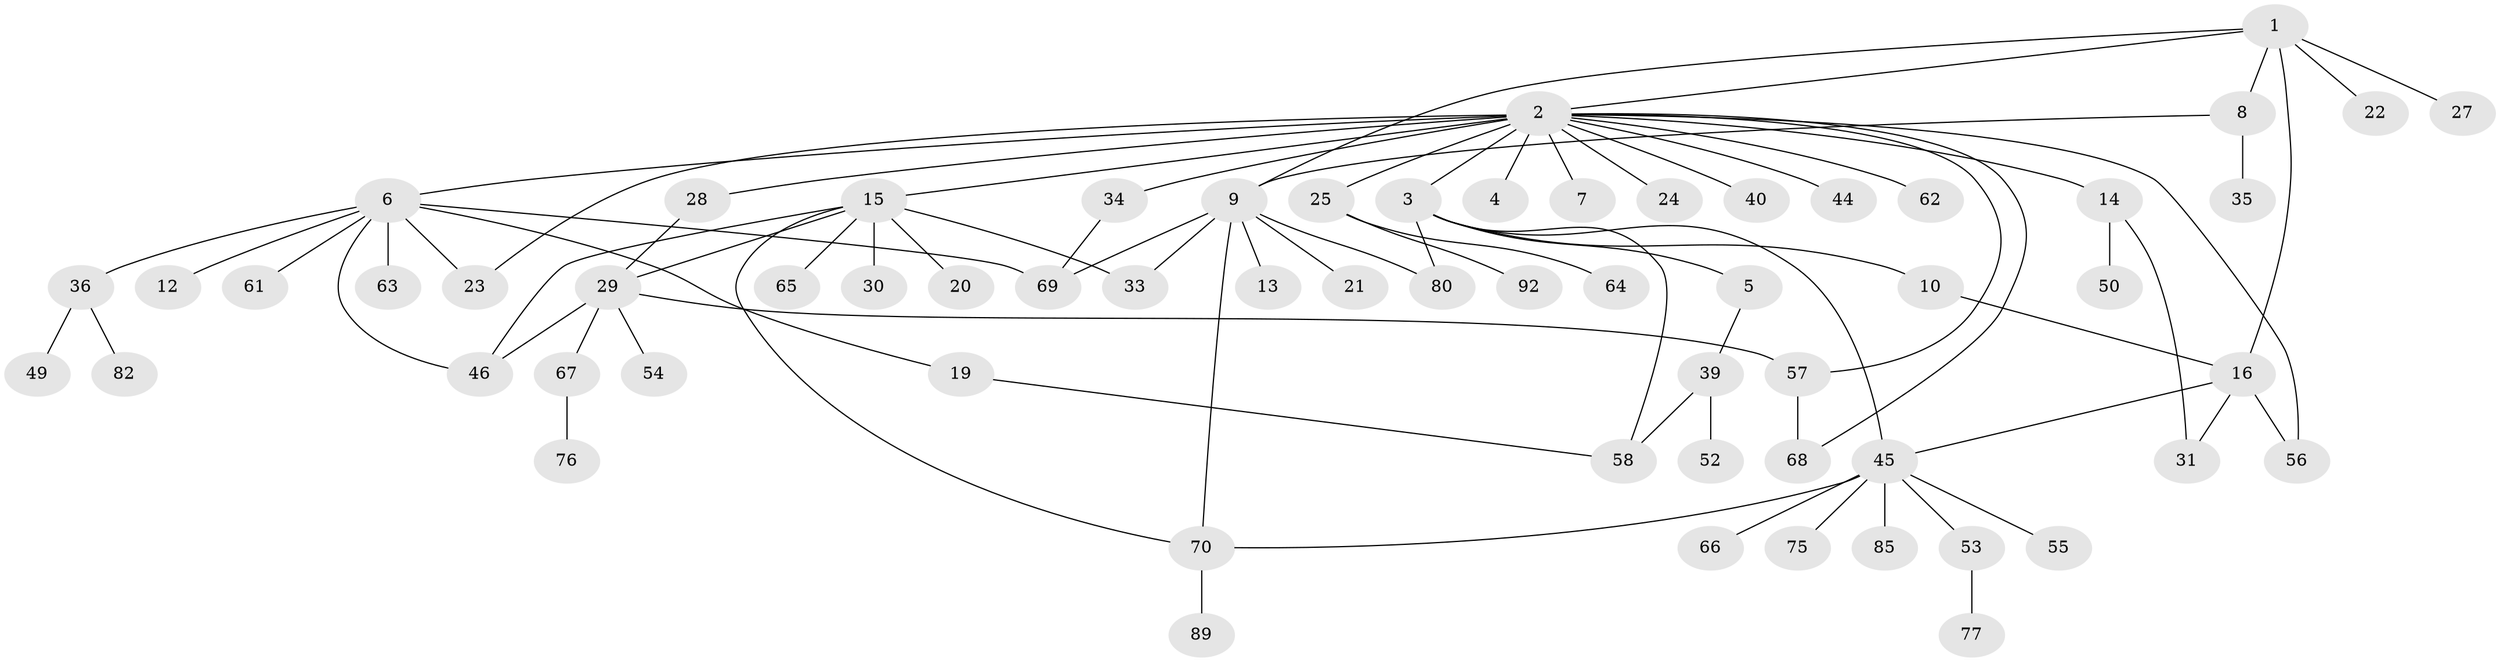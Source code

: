// Generated by graph-tools (version 1.1) at 2025/23/03/03/25 07:23:53]
// undirected, 63 vertices, 81 edges
graph export_dot {
graph [start="1"]
  node [color=gray90,style=filled];
  1 [super="+18"];
  2 [super="+38"];
  3 [super="+79"];
  4 [super="+84"];
  5 [super="+47"];
  6 [super="+88"];
  7;
  8 [super="+41"];
  9 [super="+11"];
  10 [super="+87"];
  12 [super="+81"];
  13;
  14 [super="+17"];
  15 [super="+37"];
  16 [super="+93"];
  19 [super="+90"];
  20 [super="+72"];
  21 [super="+26"];
  22;
  23;
  24;
  25 [super="+42"];
  27;
  28;
  29 [super="+59"];
  30 [super="+32"];
  31;
  33;
  34;
  35;
  36 [super="+43"];
  39 [super="+78"];
  40;
  44;
  45 [super="+51"];
  46 [super="+48"];
  49;
  50;
  52;
  53;
  54;
  55;
  56;
  57 [super="+60"];
  58 [super="+83"];
  61;
  62;
  63;
  64;
  65;
  66;
  67 [super="+91"];
  68 [super="+73"];
  69 [super="+71"];
  70 [super="+74"];
  75 [super="+86"];
  76;
  77;
  80;
  82;
  85;
  89;
  92;
  1 -- 2;
  1 -- 8;
  1 -- 22;
  1 -- 27;
  1 -- 16;
  1 -- 9;
  2 -- 3;
  2 -- 4;
  2 -- 6;
  2 -- 7;
  2 -- 14;
  2 -- 15 [weight=2];
  2 -- 23;
  2 -- 24;
  2 -- 25 [weight=2];
  2 -- 28;
  2 -- 34;
  2 -- 40;
  2 -- 44;
  2 -- 56;
  2 -- 62;
  2 -- 68;
  2 -- 57;
  3 -- 5;
  3 -- 10;
  3 -- 45 [weight=2];
  3 -- 80;
  3 -- 58;
  5 -- 39;
  6 -- 12;
  6 -- 19;
  6 -- 23;
  6 -- 36;
  6 -- 46;
  6 -- 61;
  6 -- 63;
  6 -- 69;
  8 -- 9;
  8 -- 35;
  9 -- 13;
  9 -- 21;
  9 -- 80;
  9 -- 33;
  9 -- 70;
  9 -- 69;
  10 -- 16;
  14 -- 31;
  14 -- 50;
  15 -- 20;
  15 -- 30;
  15 -- 33;
  15 -- 65;
  15 -- 70;
  15 -- 29;
  15 -- 46;
  16 -- 56;
  16 -- 45;
  16 -- 31;
  19 -- 58;
  25 -- 64;
  25 -- 92;
  28 -- 29;
  29 -- 46;
  29 -- 54;
  29 -- 57 [weight=2];
  29 -- 67;
  34 -- 69;
  36 -- 49;
  36 -- 82;
  39 -- 52;
  39 -- 58;
  45 -- 53;
  45 -- 55;
  45 -- 66;
  45 -- 75;
  45 -- 85;
  45 -- 70;
  53 -- 77;
  57 -- 68;
  67 -- 76;
  70 -- 89;
}
